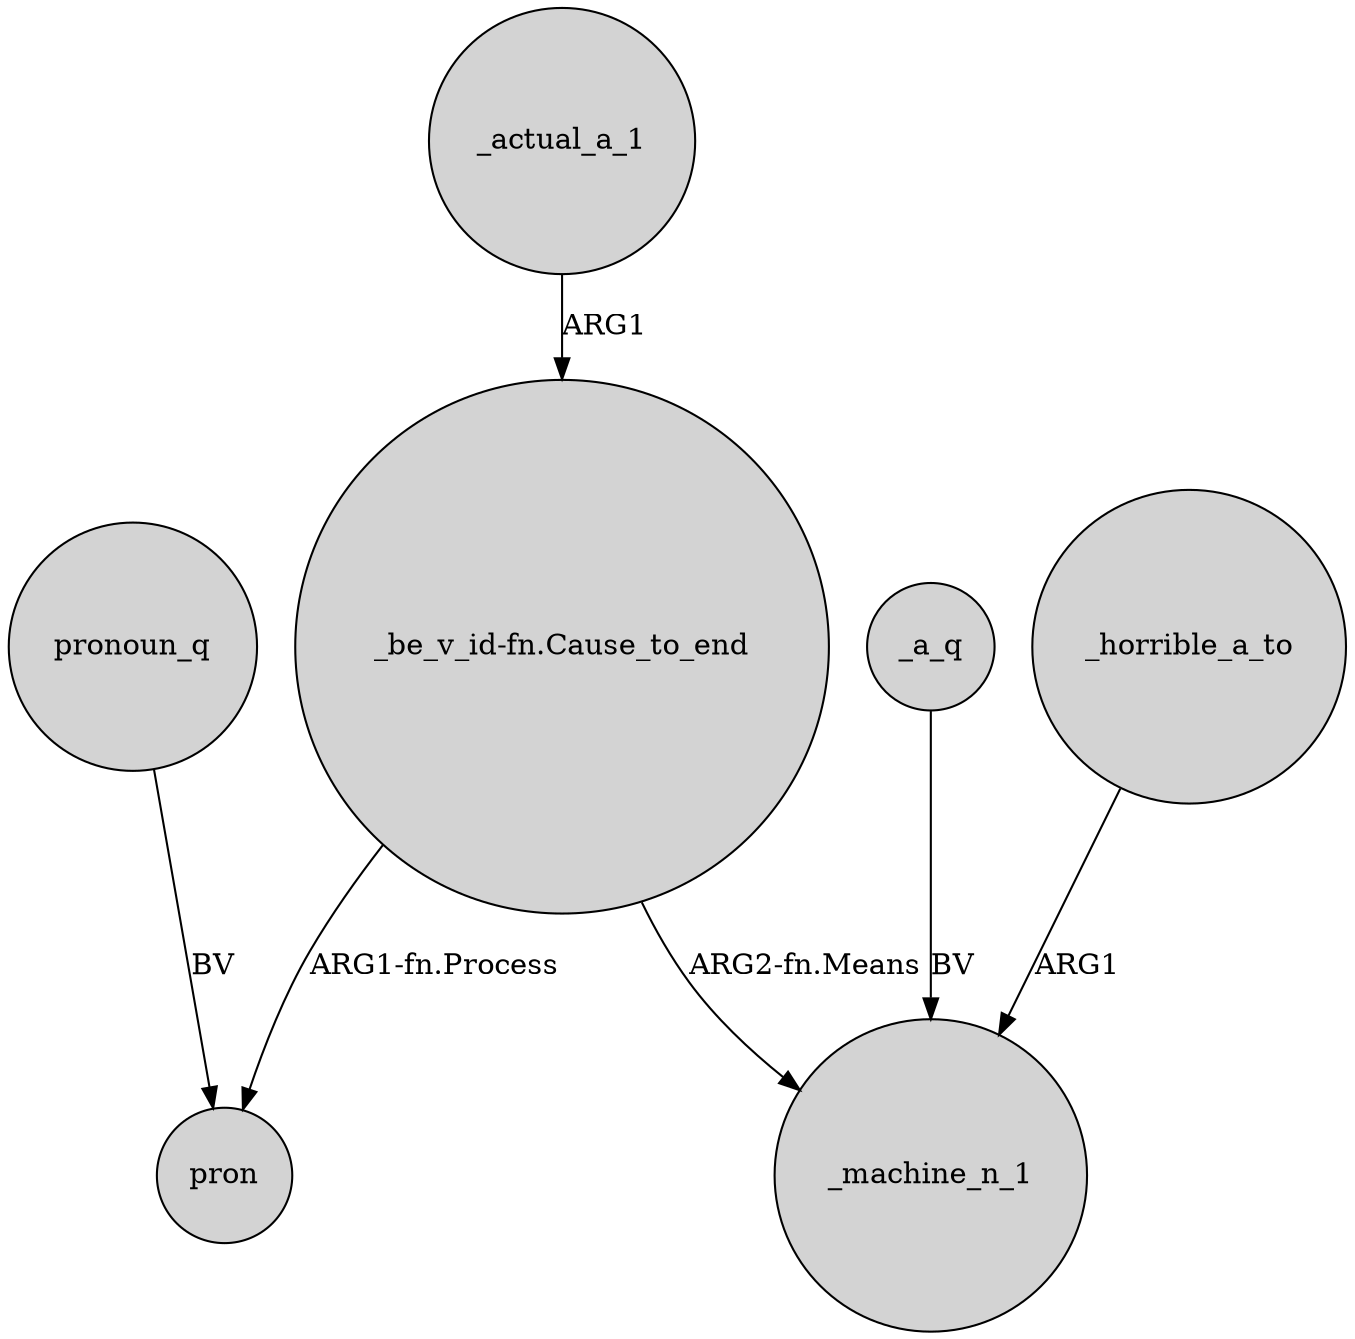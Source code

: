 digraph {
	node [shape=circle style=filled]
	_horrible_a_to -> _machine_n_1 [label=ARG1]
	_actual_a_1 -> "_be_v_id-fn.Cause_to_end" [label=ARG1]
	"_be_v_id-fn.Cause_to_end" -> _machine_n_1 [label="ARG2-fn.Means"]
	pronoun_q -> pron [label=BV]
	_a_q -> _machine_n_1 [label=BV]
	"_be_v_id-fn.Cause_to_end" -> pron [label="ARG1-fn.Process"]
}
